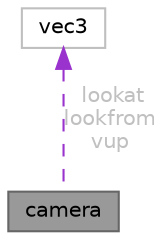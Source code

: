 digraph "camera"
{
 // LATEX_PDF_SIZE
  bgcolor="transparent";
  edge [fontname=Helvetica,fontsize=10,labelfontname=Helvetica,labelfontsize=10];
  node [fontname=Helvetica,fontsize=10,shape=box,height=0.2,width=0.4];
  Node1 [id="Node000001",label="camera",height=0.2,width=0.4,color="gray40", fillcolor="grey60", style="filled", fontcolor="black",tooltip=" "];
  Node2 -> Node1 [id="edge1_Node000001_Node000002",dir="back",color="darkorchid3",style="dashed",tooltip=" ",label=" lookat\nlookfrom\nvup",fontcolor="grey" ];
  Node2 [id="Node000002",label="vec3",height=0.2,width=0.4,color="grey75", fillcolor="white", style="filled",URL="$classvec3.html",tooltip=" "];
}
